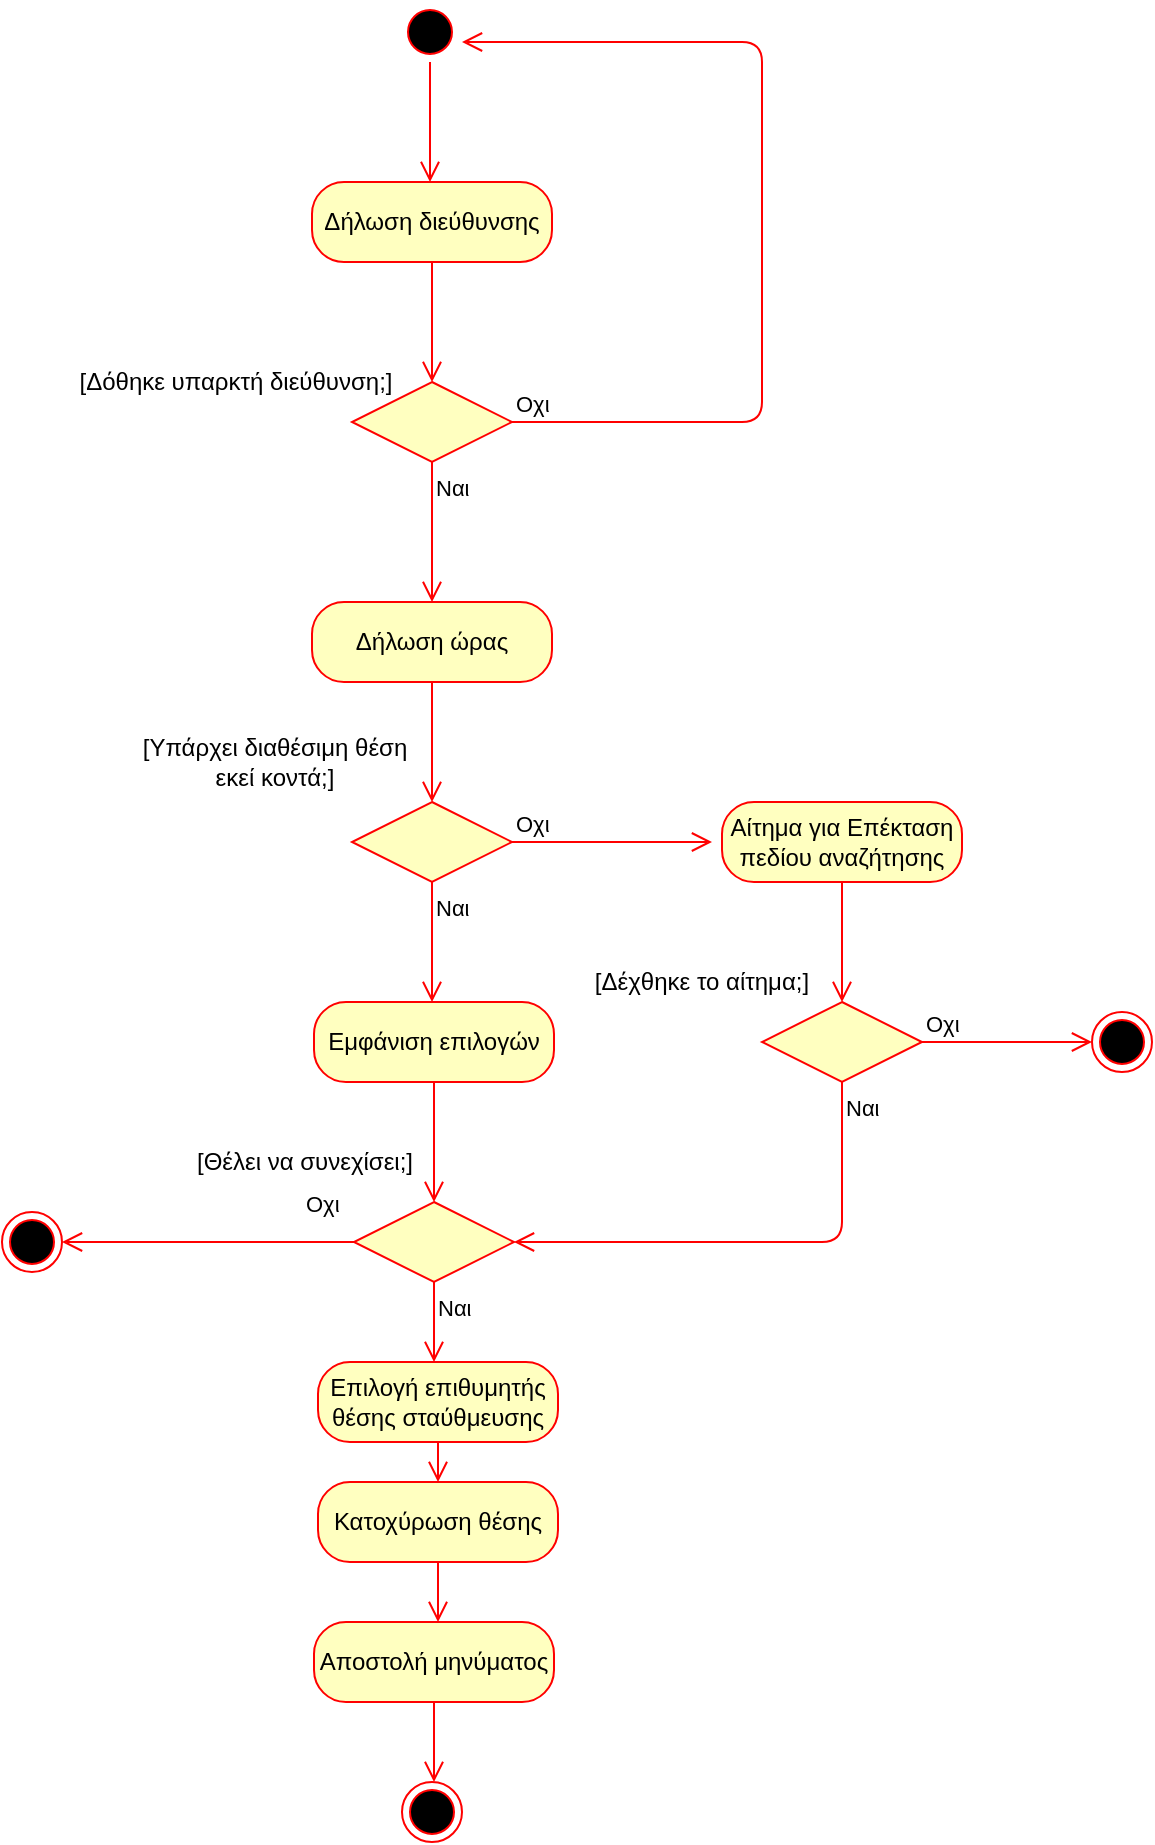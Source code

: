 <mxfile version="12.9.3" type="device"><diagram id="s8Zhv--BblCXAspF1lfl" name="Page-1"><mxGraphModel dx="1422" dy="856" grid="1" gridSize="10" guides="1" tooltips="1" connect="1" arrows="1" fold="1" page="1" pageScale="1" pageWidth="827" pageHeight="1169" math="0" shadow="0"><root><mxCell id="0"/><mxCell id="1" parent="0"/><mxCell id="WpnxKLS36UvKoCwUqwNg-4" value="Δήλωση διεύθυνσης" style="rounded=1;whiteSpace=wrap;html=1;arcSize=40;fontColor=#000000;fillColor=#ffffc0;strokeColor=#ff0000;" parent="1" vertex="1"><mxGeometry x="355" y="340" width="120" height="40" as="geometry"/></mxCell><mxCell id="WpnxKLS36UvKoCwUqwNg-5" value="" style="edgeStyle=orthogonalEdgeStyle;html=1;verticalAlign=bottom;endArrow=open;endSize=8;strokeColor=#ff0000;" parent="1" source="WpnxKLS36UvKoCwUqwNg-4" edge="1"><mxGeometry relative="1" as="geometry"><mxPoint x="415" y="440" as="targetPoint"/></mxGeometry></mxCell><mxCell id="WpnxKLS36UvKoCwUqwNg-6" value="" style="rhombus;whiteSpace=wrap;html=1;fillColor=#ffffc0;strokeColor=#ff0000;" parent="1" vertex="1"><mxGeometry x="375" y="440" width="80" height="40" as="geometry"/></mxCell><mxCell id="WpnxKLS36UvKoCwUqwNg-7" value="Οχι" style="edgeStyle=orthogonalEdgeStyle;html=1;align=left;verticalAlign=bottom;endArrow=open;endSize=8;strokeColor=#ff0000;" parent="1" source="WpnxKLS36UvKoCwUqwNg-6" edge="1"><mxGeometry x="-1" relative="1" as="geometry"><mxPoint x="430" y="270" as="targetPoint"/><Array as="points"><mxPoint x="580" y="460"/><mxPoint x="580" y="270"/></Array></mxGeometry></mxCell><mxCell id="WpnxKLS36UvKoCwUqwNg-8" value="Ναι" style="edgeStyle=orthogonalEdgeStyle;html=1;align=left;verticalAlign=top;endArrow=open;endSize=8;strokeColor=#ff0000;" parent="1" source="WpnxKLS36UvKoCwUqwNg-6" edge="1"><mxGeometry x="-1" relative="1" as="geometry"><mxPoint x="415" y="550" as="targetPoint"/><Array as="points"><mxPoint x="415" y="540"/></Array></mxGeometry></mxCell><mxCell id="WpnxKLS36UvKoCwUqwNg-9" value="[Δόθηκε υπαρκτή διεύθυνση;]" style="text;html=1;strokeColor=none;fillColor=none;align=center;verticalAlign=middle;whiteSpace=wrap;rounded=0;" parent="1" vertex="1"><mxGeometry x="232" y="430" width="170" height="20" as="geometry"/></mxCell><mxCell id="WpnxKLS36UvKoCwUqwNg-12" value="Δήλωση ώρας" style="rounded=1;whiteSpace=wrap;html=1;arcSize=40;fontColor=#000000;fillColor=#ffffc0;strokeColor=#ff0000;" parent="1" vertex="1"><mxGeometry x="355" y="550" width="120" height="40" as="geometry"/></mxCell><mxCell id="WpnxKLS36UvKoCwUqwNg-13" value="" style="edgeStyle=orthogonalEdgeStyle;html=1;verticalAlign=bottom;endArrow=open;endSize=8;strokeColor=#ff0000;" parent="1" source="WpnxKLS36UvKoCwUqwNg-12" edge="1"><mxGeometry relative="1" as="geometry"><mxPoint x="415" y="650" as="targetPoint"/></mxGeometry></mxCell><mxCell id="WpnxKLS36UvKoCwUqwNg-14" value="" style="rhombus;whiteSpace=wrap;html=1;fillColor=#ffffc0;strokeColor=#ff0000;" parent="1" vertex="1"><mxGeometry x="375" y="650" width="80" height="40" as="geometry"/></mxCell><mxCell id="WpnxKLS36UvKoCwUqwNg-15" value="Οχι" style="edgeStyle=orthogonalEdgeStyle;html=1;align=left;verticalAlign=bottom;endArrow=open;endSize=8;strokeColor=#ff0000;" parent="1" source="WpnxKLS36UvKoCwUqwNg-14" edge="1"><mxGeometry x="-1" relative="1" as="geometry"><mxPoint x="555" y="670" as="targetPoint"/></mxGeometry></mxCell><mxCell id="WpnxKLS36UvKoCwUqwNg-16" value="Ναι" style="edgeStyle=orthogonalEdgeStyle;html=1;align=left;verticalAlign=top;endArrow=open;endSize=8;strokeColor=#ff0000;" parent="1" source="WpnxKLS36UvKoCwUqwNg-14" edge="1"><mxGeometry x="-1" relative="1" as="geometry"><mxPoint x="415" y="750" as="targetPoint"/></mxGeometry></mxCell><mxCell id="WpnxKLS36UvKoCwUqwNg-18" value="[Υπάρχει διαθέσιμη θέση εκεί κοντά;]" style="text;html=1;strokeColor=none;fillColor=none;align=center;verticalAlign=middle;whiteSpace=wrap;rounded=0;" parent="1" vertex="1"><mxGeometry x="259" y="620" width="155" height="20" as="geometry"/></mxCell><mxCell id="WpnxKLS36UvKoCwUqwNg-19" value="Αίτημα για Επέκταση πεδίου αναζήτησης" style="rounded=1;whiteSpace=wrap;html=1;arcSize=40;fontColor=#000000;fillColor=#ffffc0;strokeColor=#ff0000;" parent="1" vertex="1"><mxGeometry x="560" y="650" width="120" height="40" as="geometry"/></mxCell><mxCell id="WpnxKLS36UvKoCwUqwNg-20" value="" style="edgeStyle=orthogonalEdgeStyle;html=1;verticalAlign=bottom;endArrow=open;endSize=8;strokeColor=#ff0000;" parent="1" source="WpnxKLS36UvKoCwUqwNg-19" edge="1"><mxGeometry relative="1" as="geometry"><mxPoint x="620" y="750" as="targetPoint"/></mxGeometry></mxCell><mxCell id="WpnxKLS36UvKoCwUqwNg-24" value="" style="rhombus;whiteSpace=wrap;html=1;fillColor=#ffffc0;strokeColor=#ff0000;" parent="1" vertex="1"><mxGeometry x="580" y="750" width="80" height="40" as="geometry"/></mxCell><mxCell id="WpnxKLS36UvKoCwUqwNg-25" value="Οχι" style="edgeStyle=orthogonalEdgeStyle;html=1;align=left;verticalAlign=bottom;endArrow=open;endSize=8;strokeColor=#ff0000;" parent="1" source="WpnxKLS36UvKoCwUqwNg-24" target="WpnxKLS36UvKoCwUqwNg-28" edge="1"><mxGeometry x="-1" relative="1" as="geometry"><mxPoint x="760" y="770" as="targetPoint"/></mxGeometry></mxCell><mxCell id="WpnxKLS36UvKoCwUqwNg-26" value="Ναι" style="edgeStyle=orthogonalEdgeStyle;html=1;align=left;verticalAlign=top;endArrow=open;endSize=8;strokeColor=#ff0000;entryX=1;entryY=0.5;entryDx=0;entryDy=0;" parent="1" source="WpnxKLS36UvKoCwUqwNg-24" target="Jhw9VChjk73i8Dc6C-k9-2" edge="1"><mxGeometry x="-1" relative="1" as="geometry"><mxPoint x="480" y="870" as="targetPoint"/><Array as="points"><mxPoint x="620" y="870"/></Array></mxGeometry></mxCell><mxCell id="WpnxKLS36UvKoCwUqwNg-27" value="[Δέχθηκε το αίτημα;]" style="text;html=1;strokeColor=none;fillColor=none;align=center;verticalAlign=middle;whiteSpace=wrap;rounded=0;" parent="1" vertex="1"><mxGeometry x="490" y="730" width="120" height="20" as="geometry"/></mxCell><mxCell id="WpnxKLS36UvKoCwUqwNg-28" value="" style="ellipse;html=1;shape=endState;fillColor=#000000;strokeColor=#ff0000;" parent="1" vertex="1"><mxGeometry x="745" y="755" width="30" height="30" as="geometry"/></mxCell><mxCell id="WpnxKLS36UvKoCwUqwNg-31" value="Επιλογή επιθυμητής θέσης σταύθμευσης" style="rounded=1;whiteSpace=wrap;html=1;arcSize=40;fontColor=#000000;fillColor=#ffffc0;strokeColor=#ff0000;" parent="1" vertex="1"><mxGeometry x="358" y="930" width="120" height="40" as="geometry"/></mxCell><mxCell id="WpnxKLS36UvKoCwUqwNg-32" value="" style="edgeStyle=orthogonalEdgeStyle;html=1;verticalAlign=bottom;endArrow=open;endSize=8;strokeColor=#ff0000;" parent="1" source="WpnxKLS36UvKoCwUqwNg-31" edge="1"><mxGeometry relative="1" as="geometry"><mxPoint x="418" y="990" as="targetPoint"/></mxGeometry></mxCell><mxCell id="W-NFkZwy961UO5paJh24-6" value="" style="ellipse;html=1;shape=startState;fillColor=#000000;strokeColor=#ff0000;" parent="1" vertex="1"><mxGeometry x="399" y="250" width="30" height="30" as="geometry"/></mxCell><mxCell id="W-NFkZwy961UO5paJh24-7" value="" style="edgeStyle=orthogonalEdgeStyle;html=1;verticalAlign=bottom;endArrow=open;endSize=8;strokeColor=#ff0000;" parent="1" source="W-NFkZwy961UO5paJh24-6" edge="1"><mxGeometry relative="1" as="geometry"><mxPoint x="414" y="340" as="targetPoint"/></mxGeometry></mxCell><mxCell id="W-NFkZwy961UO5paJh24-8" value="Εμφάνιση επιλογών" style="rounded=1;whiteSpace=wrap;html=1;arcSize=40;fontColor=#000000;fillColor=#ffffc0;strokeColor=#ff0000;" parent="1" vertex="1"><mxGeometry x="356" y="750" width="120" height="40" as="geometry"/></mxCell><mxCell id="W-NFkZwy961UO5paJh24-9" value="" style="edgeStyle=orthogonalEdgeStyle;html=1;verticalAlign=bottom;endArrow=open;endSize=8;strokeColor=#ff0000;" parent="1" source="W-NFkZwy961UO5paJh24-8" edge="1"><mxGeometry relative="1" as="geometry"><mxPoint x="416" y="850" as="targetPoint"/></mxGeometry></mxCell><mxCell id="W-NFkZwy961UO5paJh24-12" value="Κατοχύρωση θέσης" style="rounded=1;whiteSpace=wrap;html=1;arcSize=40;fontColor=#000000;fillColor=#ffffc0;strokeColor=#ff0000;" parent="1" vertex="1"><mxGeometry x="358" y="990" width="120" height="40" as="geometry"/></mxCell><mxCell id="W-NFkZwy961UO5paJh24-13" value="" style="edgeStyle=orthogonalEdgeStyle;html=1;verticalAlign=bottom;endArrow=open;endSize=8;strokeColor=#ff0000;" parent="1" source="W-NFkZwy961UO5paJh24-12" edge="1"><mxGeometry relative="1" as="geometry"><mxPoint x="418" y="1060" as="targetPoint"/></mxGeometry></mxCell><mxCell id="W-NFkZwy961UO5paJh24-17" value="Αποστολή μηνύματος" style="rounded=1;whiteSpace=wrap;html=1;arcSize=40;fontColor=#000000;fillColor=#ffffc0;strokeColor=#ff0000;" parent="1" vertex="1"><mxGeometry x="356" y="1060" width="120" height="40" as="geometry"/></mxCell><mxCell id="W-NFkZwy961UO5paJh24-18" value="" style="edgeStyle=orthogonalEdgeStyle;html=1;verticalAlign=bottom;endArrow=open;endSize=8;strokeColor=#ff0000;" parent="1" source="W-NFkZwy961UO5paJh24-17" edge="1"><mxGeometry relative="1" as="geometry"><mxPoint x="416" y="1140" as="targetPoint"/></mxGeometry></mxCell><mxCell id="Jhw9VChjk73i8Dc6C-k9-2" value="" style="rhombus;whiteSpace=wrap;html=1;fillColor=#ffffc0;strokeColor=#ff0000;" parent="1" vertex="1"><mxGeometry x="376" y="850" width="80" height="40" as="geometry"/></mxCell><mxCell id="Jhw9VChjk73i8Dc6C-k9-4" value="Ναι" style="edgeStyle=orthogonalEdgeStyle;html=1;align=left;verticalAlign=top;endArrow=open;endSize=8;strokeColor=#ff0000;" parent="1" source="Jhw9VChjk73i8Dc6C-k9-2" edge="1"><mxGeometry x="-1" relative="1" as="geometry"><mxPoint x="416" y="930" as="targetPoint"/></mxGeometry></mxCell><mxCell id="Jhw9VChjk73i8Dc6C-k9-5" value="Οχι" style="edgeStyle=orthogonalEdgeStyle;html=1;align=left;verticalAlign=bottom;endArrow=open;endSize=8;strokeColor=#ff0000;exitX=0;exitY=0.5;exitDx=0;exitDy=0;" parent="1" source="Jhw9VChjk73i8Dc6C-k9-2" edge="1"><mxGeometry x="-0.644" y="-10" relative="1" as="geometry"><mxPoint x="230" y="870" as="targetPoint"/><mxPoint x="70" y="820" as="sourcePoint"/><mxPoint as="offset"/></mxGeometry></mxCell><mxCell id="Jhw9VChjk73i8Dc6C-k9-7" value="[Θέλει να συνεχίσει;]" style="text;html=1;strokeColor=none;fillColor=none;align=center;verticalAlign=middle;whiteSpace=wrap;rounded=0;" parent="1" vertex="1"><mxGeometry x="274" y="820" width="155" height="20" as="geometry"/></mxCell><mxCell id="Jhw9VChjk73i8Dc6C-k9-8" value="" style="ellipse;html=1;shape=endState;fillColor=#000000;strokeColor=#ff0000;" parent="1" vertex="1"><mxGeometry x="200" y="855" width="30" height="30" as="geometry"/></mxCell><mxCell id="jTrhUfarQtWCeqLY7XX2-3" value="" style="ellipse;html=1;shape=endState;fillColor=#000000;strokeColor=#ff0000;" vertex="1" parent="1"><mxGeometry x="400" y="1140" width="30" height="30" as="geometry"/></mxCell></root></mxGraphModel></diagram></mxfile>